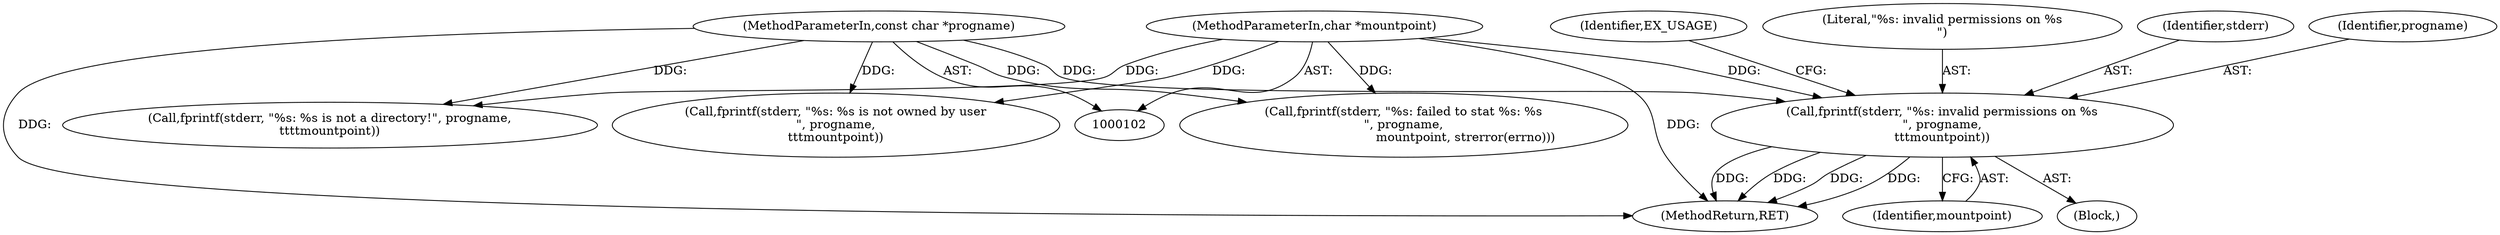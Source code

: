 digraph "0_samba_3ae5dac462c4ed0fb2cd94553583c56fce2f9d80@API" {
"1000170" [label="(Call,fprintf(stderr, \"%s: invalid permissions on %s\n\", progname,\n\t\t\tmountpoint))"];
"1000103" [label="(MethodParameterIn,const char *progname)"];
"1000104" [label="(MethodParameterIn,char *mountpoint)"];
"1000176" [label="(Identifier,EX_USAGE)"];
"1000174" [label="(Identifier,mountpoint)"];
"1000169" [label="(Block,)"];
"1000179" [label="(MethodReturn,RET)"];
"1000104" [label="(MethodParameterIn,char *mountpoint)"];
"1000103" [label="(MethodParameterIn,const char *progname)"];
"1000133" [label="(Call,fprintf(stderr, \"%s: %s is not a directory!\", progname,\n\t\t\t\tmountpoint))"];
"1000170" [label="(Call,fprintf(stderr, \"%s: invalid permissions on %s\n\", progname,\n\t\t\tmountpoint))"];
"1000172" [label="(Literal,\"%s: invalid permissions on %s\n\")"];
"1000171" [label="(Identifier,stderr)"];
"1000173" [label="(Identifier,progname)"];
"1000154" [label="(Call,fprintf(stderr, \"%s: %s is not owned by user\n\", progname,\n\t\t\tmountpoint))"];
"1000117" [label="(Call,fprintf(stderr, \"%s: failed to stat %s: %s\n\", progname,\n                                mountpoint, strerror(errno)))"];
"1000170" -> "1000169"  [label="AST: "];
"1000170" -> "1000174"  [label="CFG: "];
"1000171" -> "1000170"  [label="AST: "];
"1000172" -> "1000170"  [label="AST: "];
"1000173" -> "1000170"  [label="AST: "];
"1000174" -> "1000170"  [label="AST: "];
"1000176" -> "1000170"  [label="CFG: "];
"1000170" -> "1000179"  [label="DDG: "];
"1000170" -> "1000179"  [label="DDG: "];
"1000170" -> "1000179"  [label="DDG: "];
"1000170" -> "1000179"  [label="DDG: "];
"1000103" -> "1000170"  [label="DDG: "];
"1000104" -> "1000170"  [label="DDG: "];
"1000103" -> "1000102"  [label="AST: "];
"1000103" -> "1000179"  [label="DDG: "];
"1000103" -> "1000117"  [label="DDG: "];
"1000103" -> "1000133"  [label="DDG: "];
"1000103" -> "1000154"  [label="DDG: "];
"1000104" -> "1000102"  [label="AST: "];
"1000104" -> "1000179"  [label="DDG: "];
"1000104" -> "1000117"  [label="DDG: "];
"1000104" -> "1000133"  [label="DDG: "];
"1000104" -> "1000154"  [label="DDG: "];
}
